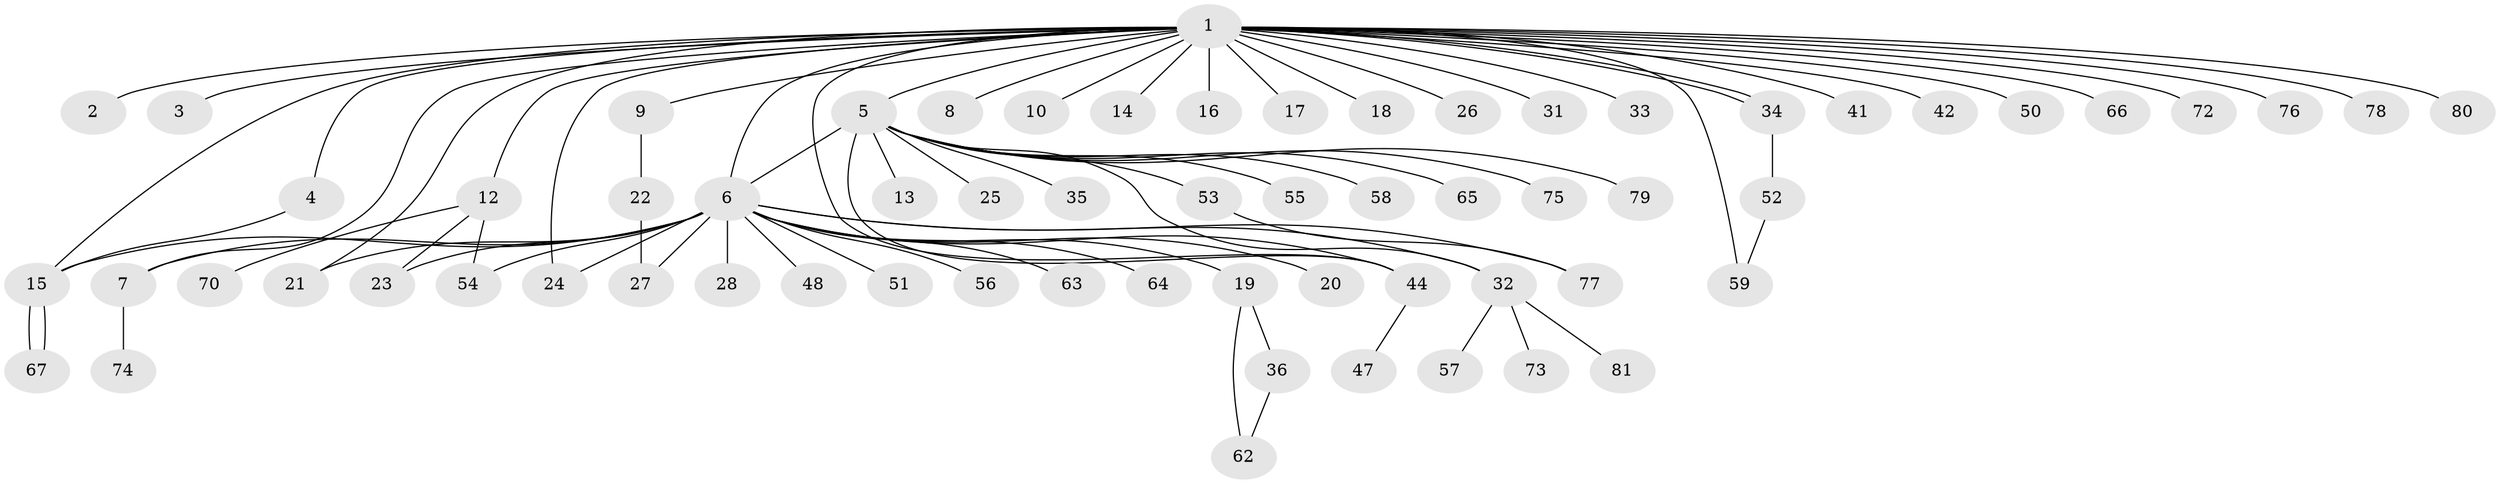 // original degree distribution, {30: 0.012195121951219513, 1: 0.573170731707317, 3: 0.0975609756097561, 11: 0.012195121951219513, 16: 0.012195121951219513, 2: 0.1951219512195122, 4: 0.04878048780487805, 5: 0.024390243902439025, 6: 0.024390243902439025}
// Generated by graph-tools (version 1.1) at 2025/41/03/06/25 10:41:45]
// undirected, 65 vertices, 81 edges
graph export_dot {
graph [start="1"]
  node [color=gray90,style=filled];
  1 [super="+39"];
  2;
  3;
  4 [super="+49"];
  5 [super="+30"];
  6 [super="+45"];
  7 [super="+38"];
  8;
  9 [super="+11"];
  10;
  12 [super="+29"];
  13;
  14;
  15 [super="+37"];
  16;
  17;
  18;
  19 [super="+43"];
  20;
  21 [super="+60"];
  22 [super="+46"];
  23;
  24;
  25;
  26;
  27 [super="+82"];
  28;
  31;
  32 [super="+40"];
  33 [super="+68"];
  34;
  35;
  36 [super="+71"];
  41;
  42;
  44 [super="+61"];
  47;
  48;
  50;
  51;
  52;
  53 [super="+69"];
  54;
  55;
  56;
  57;
  58;
  59;
  62;
  63;
  64;
  65;
  66;
  67;
  70;
  72;
  73;
  74;
  75;
  76;
  77;
  78;
  79;
  80;
  81;
  1 -- 2;
  1 -- 3;
  1 -- 4;
  1 -- 5;
  1 -- 6;
  1 -- 7;
  1 -- 8 [weight=2];
  1 -- 9;
  1 -- 10;
  1 -- 12;
  1 -- 14;
  1 -- 15;
  1 -- 16;
  1 -- 17;
  1 -- 18;
  1 -- 21;
  1 -- 24;
  1 -- 26;
  1 -- 31;
  1 -- 33;
  1 -- 34;
  1 -- 34;
  1 -- 41;
  1 -- 42;
  1 -- 44;
  1 -- 59;
  1 -- 76;
  1 -- 78;
  1 -- 80;
  1 -- 50;
  1 -- 66;
  1 -- 72;
  4 -- 15;
  5 -- 6;
  5 -- 13;
  5 -- 25;
  5 -- 32;
  5 -- 35;
  5 -- 53;
  5 -- 55;
  5 -- 58;
  5 -- 65;
  5 -- 75;
  5 -- 79;
  5 -- 44;
  6 -- 7;
  6 -- 19;
  6 -- 20;
  6 -- 21;
  6 -- 23;
  6 -- 24;
  6 -- 27;
  6 -- 28;
  6 -- 32;
  6 -- 51;
  6 -- 56;
  6 -- 63;
  6 -- 64;
  6 -- 48;
  6 -- 54;
  6 -- 44;
  6 -- 77;
  6 -- 15;
  7 -- 74;
  9 -- 22;
  12 -- 23;
  12 -- 54;
  12 -- 70;
  15 -- 67;
  15 -- 67;
  19 -- 36;
  19 -- 62;
  22 -- 27;
  32 -- 57;
  32 -- 73;
  32 -- 81;
  34 -- 52;
  36 -- 62;
  44 -- 47;
  52 -- 59;
  53 -- 77;
}
